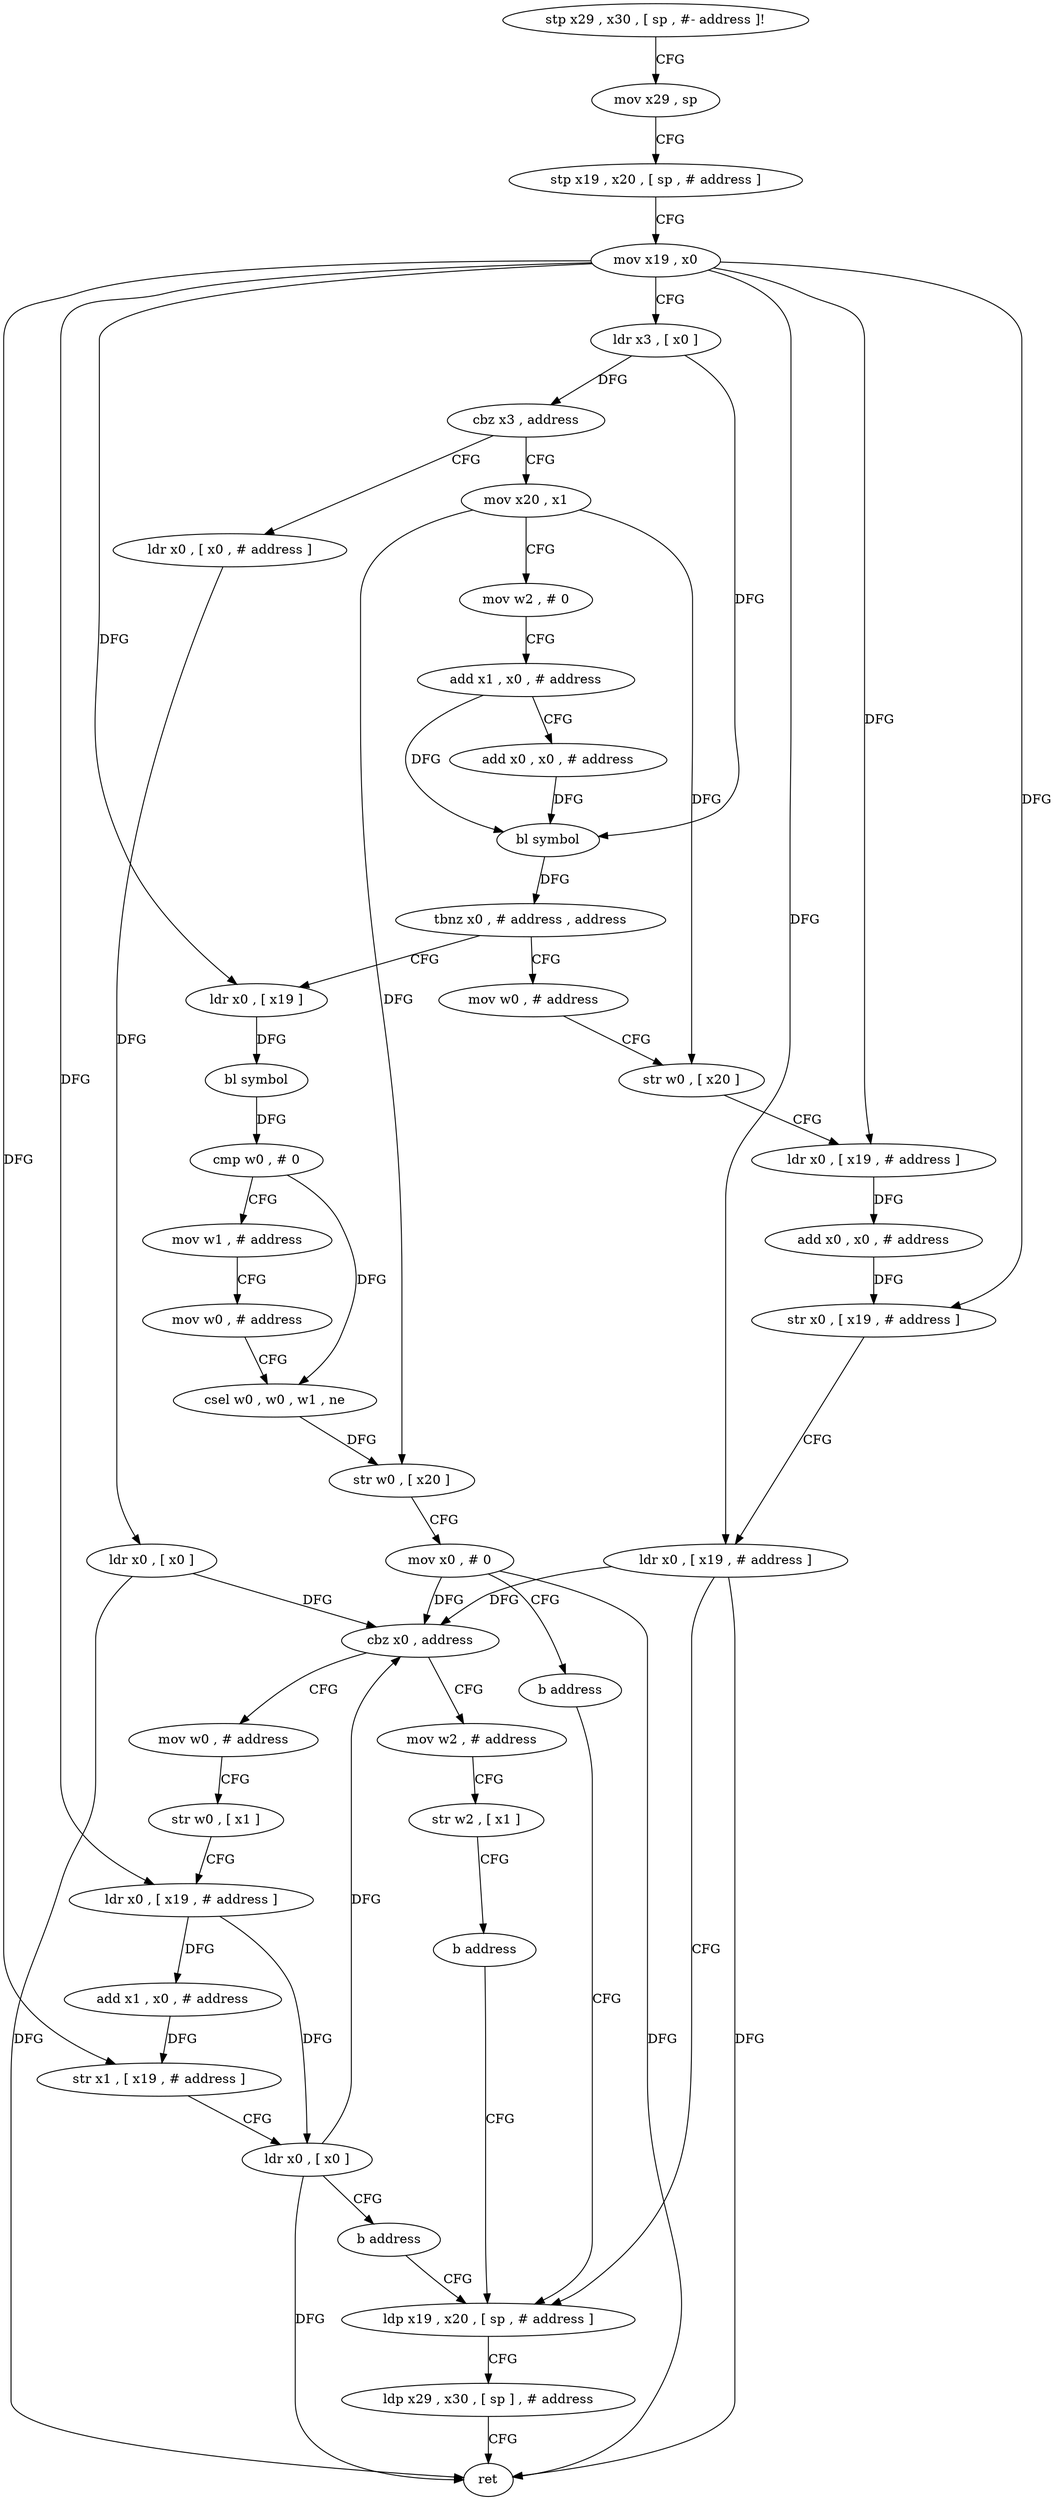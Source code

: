 digraph "func" {
"4268608" [label = "stp x29 , x30 , [ sp , #- address ]!" ]
"4268612" [label = "mov x29 , sp" ]
"4268616" [label = "stp x19 , x20 , [ sp , # address ]" ]
"4268620" [label = "mov x19 , x0" ]
"4268624" [label = "ldr x3 , [ x0 ]" ]
"4268628" [label = "cbz x3 , address" ]
"4268728" [label = "ldr x0 , [ x0 , # address ]" ]
"4268632" [label = "mov x20 , x1" ]
"4268732" [label = "ldr x0 , [ x0 ]" ]
"4268736" [label = "cbz x0 , address" ]
"4268768" [label = "mov w2 , # address" ]
"4268740" [label = "mov w0 , # address" ]
"4268636" [label = "mov w2 , # 0" ]
"4268640" [label = "add x1 , x0 , # address" ]
"4268644" [label = "add x0 , x0 , # address" ]
"4268648" [label = "bl symbol" ]
"4268652" [label = "tbnz x0 , # address , address" ]
"4268692" [label = "ldr x0 , [ x19 ]" ]
"4268656" [label = "mov w0 , # address" ]
"4268772" [label = "str w2 , [ x1 ]" ]
"4268776" [label = "b address" ]
"4268680" [label = "ldp x19 , x20 , [ sp , # address ]" ]
"4268744" [label = "str w0 , [ x1 ]" ]
"4268748" [label = "ldr x0 , [ x19 , # address ]" ]
"4268752" [label = "add x1 , x0 , # address" ]
"4268756" [label = "str x1 , [ x19 , # address ]" ]
"4268760" [label = "ldr x0 , [ x0 ]" ]
"4268764" [label = "b address" ]
"4268696" [label = "bl symbol" ]
"4268700" [label = "cmp w0 , # 0" ]
"4268704" [label = "mov w1 , # address" ]
"4268708" [label = "mov w0 , # address" ]
"4268712" [label = "csel w0 , w0 , w1 , ne" ]
"4268716" [label = "str w0 , [ x20 ]" ]
"4268720" [label = "mov x0 , # 0" ]
"4268724" [label = "b address" ]
"4268660" [label = "str w0 , [ x20 ]" ]
"4268664" [label = "ldr x0 , [ x19 , # address ]" ]
"4268668" [label = "add x0 , x0 , # address" ]
"4268672" [label = "str x0 , [ x19 , # address ]" ]
"4268676" [label = "ldr x0 , [ x19 , # address ]" ]
"4268684" [label = "ldp x29 , x30 , [ sp ] , # address" ]
"4268688" [label = "ret" ]
"4268608" -> "4268612" [ label = "CFG" ]
"4268612" -> "4268616" [ label = "CFG" ]
"4268616" -> "4268620" [ label = "CFG" ]
"4268620" -> "4268624" [ label = "CFG" ]
"4268620" -> "4268748" [ label = "DFG" ]
"4268620" -> "4268756" [ label = "DFG" ]
"4268620" -> "4268692" [ label = "DFG" ]
"4268620" -> "4268664" [ label = "DFG" ]
"4268620" -> "4268672" [ label = "DFG" ]
"4268620" -> "4268676" [ label = "DFG" ]
"4268624" -> "4268628" [ label = "DFG" ]
"4268624" -> "4268648" [ label = "DFG" ]
"4268628" -> "4268728" [ label = "CFG" ]
"4268628" -> "4268632" [ label = "CFG" ]
"4268728" -> "4268732" [ label = "DFG" ]
"4268632" -> "4268636" [ label = "CFG" ]
"4268632" -> "4268660" [ label = "DFG" ]
"4268632" -> "4268716" [ label = "DFG" ]
"4268732" -> "4268736" [ label = "DFG" ]
"4268732" -> "4268688" [ label = "DFG" ]
"4268736" -> "4268768" [ label = "CFG" ]
"4268736" -> "4268740" [ label = "CFG" ]
"4268768" -> "4268772" [ label = "CFG" ]
"4268740" -> "4268744" [ label = "CFG" ]
"4268636" -> "4268640" [ label = "CFG" ]
"4268640" -> "4268644" [ label = "CFG" ]
"4268640" -> "4268648" [ label = "DFG" ]
"4268644" -> "4268648" [ label = "DFG" ]
"4268648" -> "4268652" [ label = "DFG" ]
"4268652" -> "4268692" [ label = "CFG" ]
"4268652" -> "4268656" [ label = "CFG" ]
"4268692" -> "4268696" [ label = "DFG" ]
"4268656" -> "4268660" [ label = "CFG" ]
"4268772" -> "4268776" [ label = "CFG" ]
"4268776" -> "4268680" [ label = "CFG" ]
"4268680" -> "4268684" [ label = "CFG" ]
"4268744" -> "4268748" [ label = "CFG" ]
"4268748" -> "4268752" [ label = "DFG" ]
"4268748" -> "4268760" [ label = "DFG" ]
"4268752" -> "4268756" [ label = "DFG" ]
"4268756" -> "4268760" [ label = "CFG" ]
"4268760" -> "4268764" [ label = "CFG" ]
"4268760" -> "4268736" [ label = "DFG" ]
"4268760" -> "4268688" [ label = "DFG" ]
"4268764" -> "4268680" [ label = "CFG" ]
"4268696" -> "4268700" [ label = "DFG" ]
"4268700" -> "4268704" [ label = "CFG" ]
"4268700" -> "4268712" [ label = "DFG" ]
"4268704" -> "4268708" [ label = "CFG" ]
"4268708" -> "4268712" [ label = "CFG" ]
"4268712" -> "4268716" [ label = "DFG" ]
"4268716" -> "4268720" [ label = "CFG" ]
"4268720" -> "4268724" [ label = "CFG" ]
"4268720" -> "4268736" [ label = "DFG" ]
"4268720" -> "4268688" [ label = "DFG" ]
"4268724" -> "4268680" [ label = "CFG" ]
"4268660" -> "4268664" [ label = "CFG" ]
"4268664" -> "4268668" [ label = "DFG" ]
"4268668" -> "4268672" [ label = "DFG" ]
"4268672" -> "4268676" [ label = "CFG" ]
"4268676" -> "4268680" [ label = "CFG" ]
"4268676" -> "4268736" [ label = "DFG" ]
"4268676" -> "4268688" [ label = "DFG" ]
"4268684" -> "4268688" [ label = "CFG" ]
}
